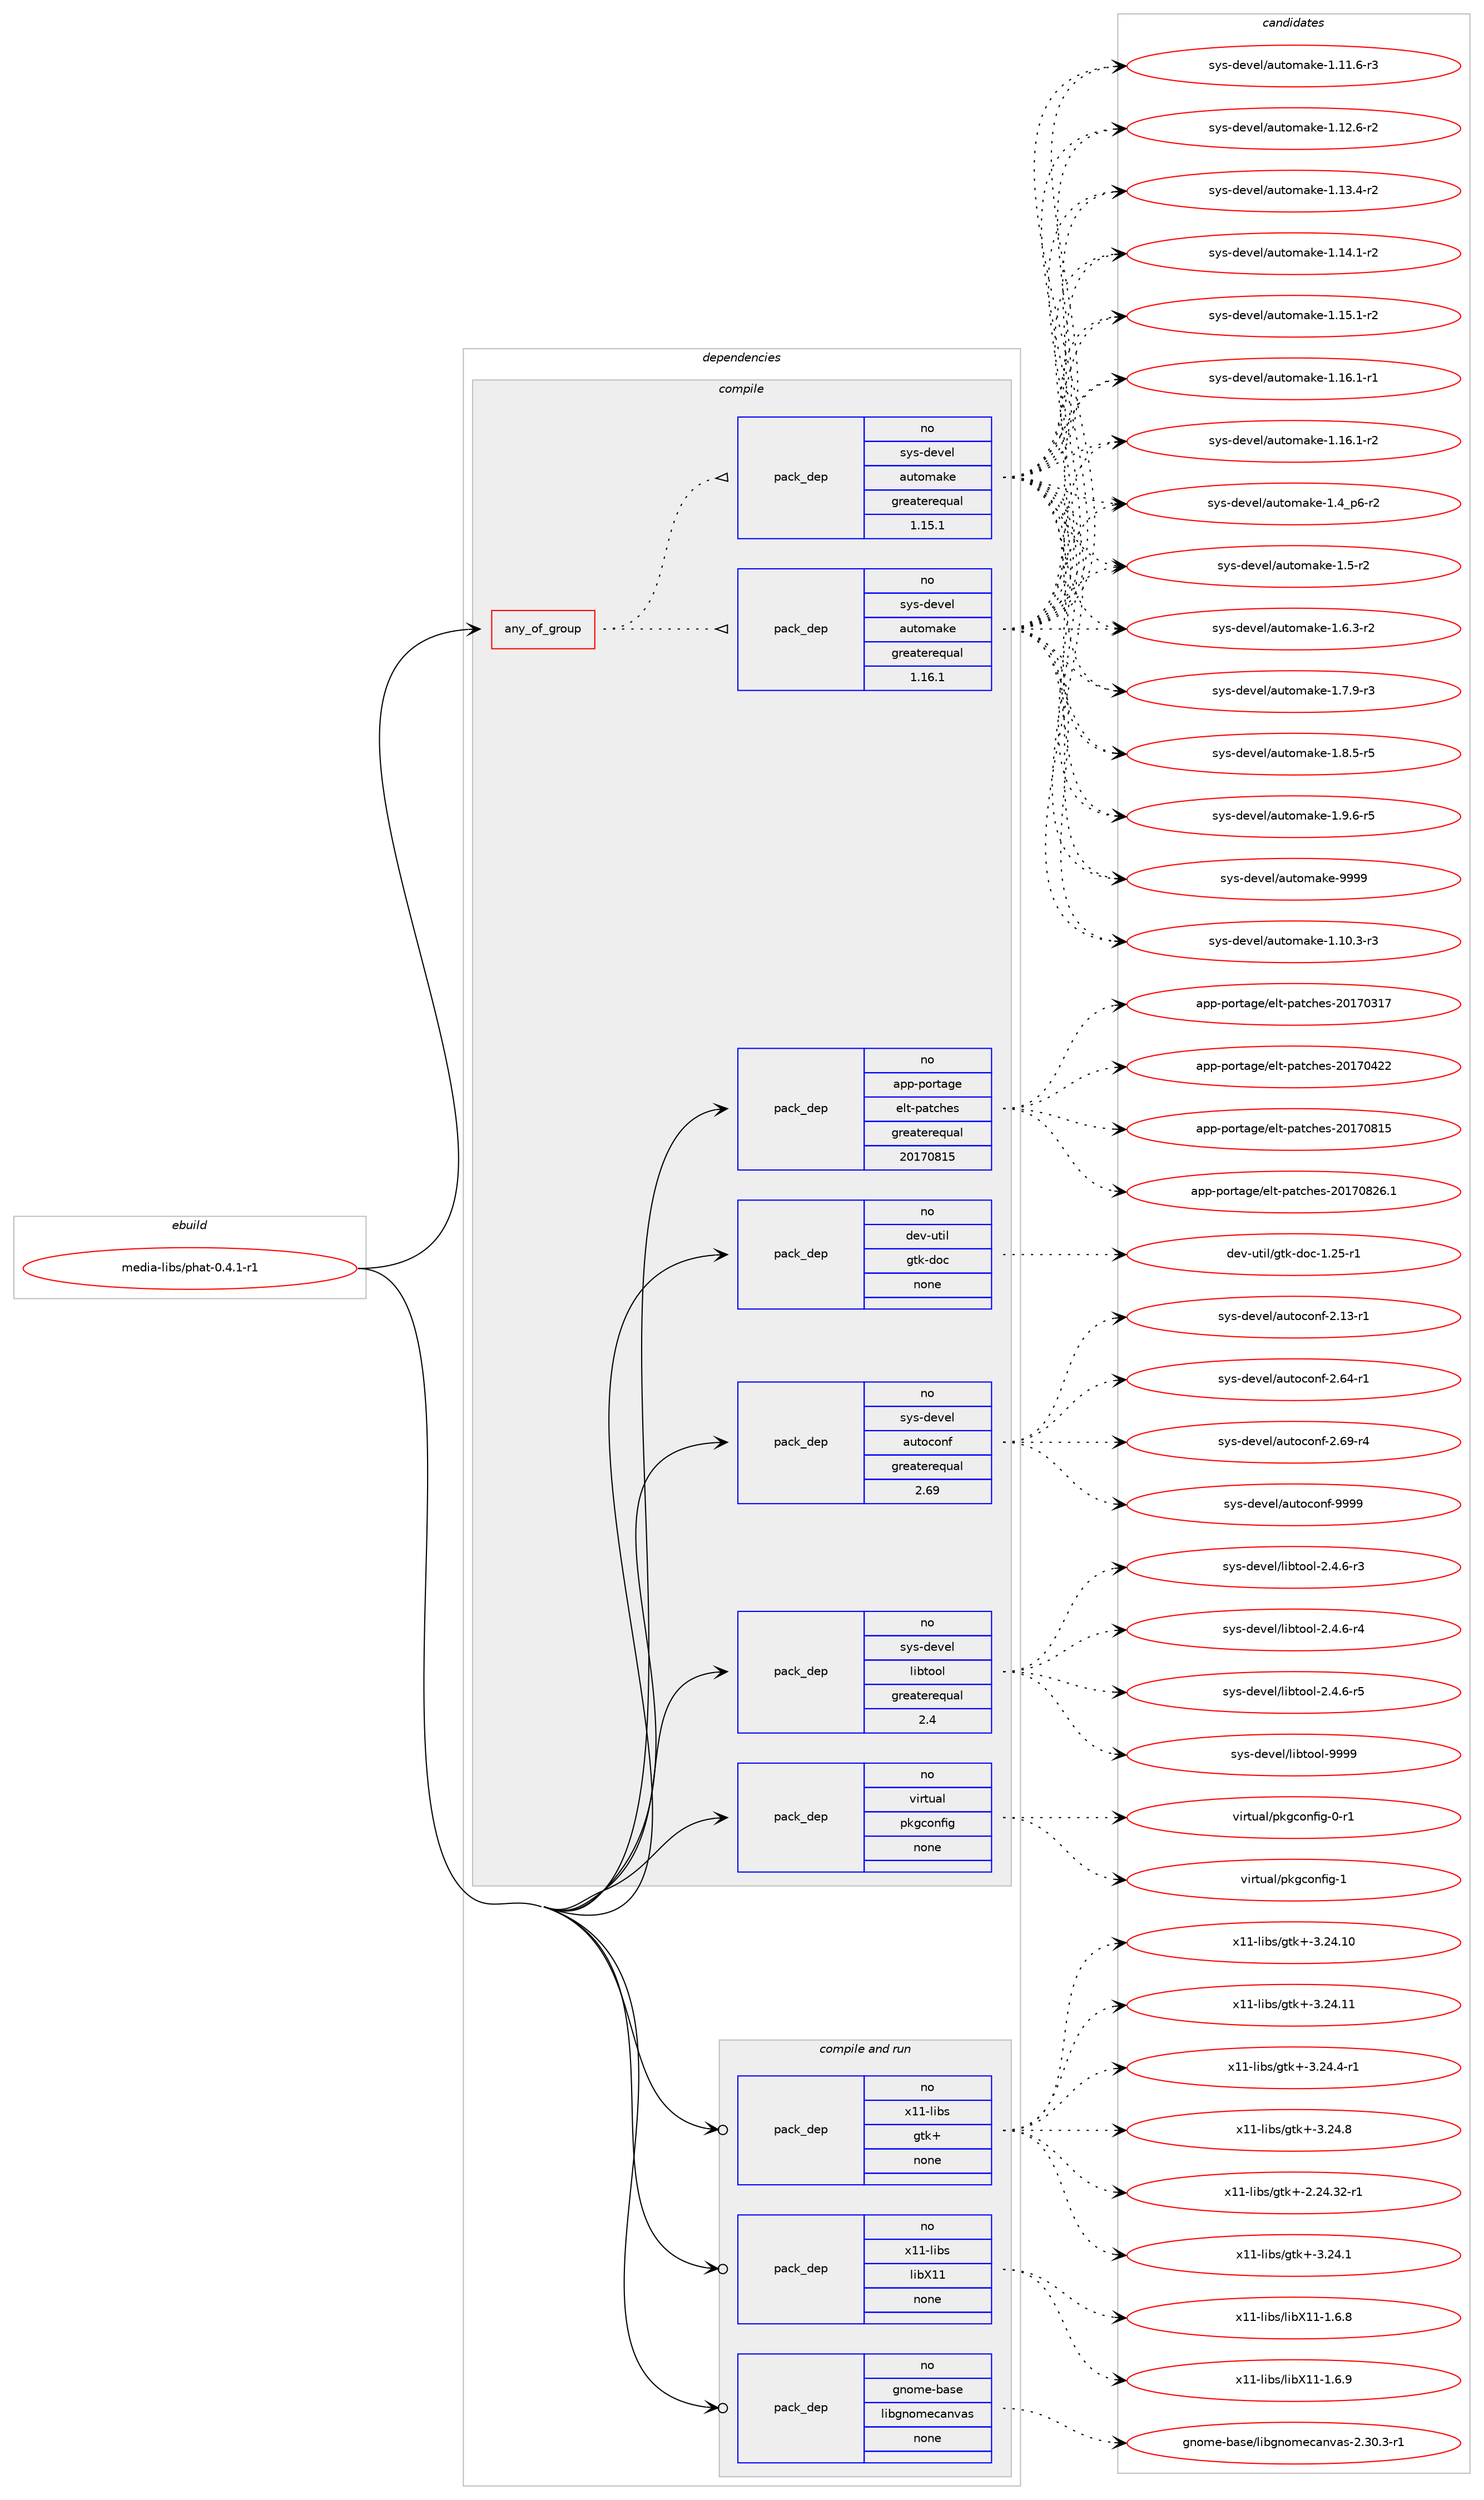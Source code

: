 digraph prolog {

# *************
# Graph options
# *************

newrank=true;
concentrate=true;
compound=true;
graph [rankdir=LR,fontname=Helvetica,fontsize=10,ranksep=1.5];#, ranksep=2.5, nodesep=0.2];
edge  [arrowhead=vee];
node  [fontname=Helvetica,fontsize=10];

# **********
# The ebuild
# **********

subgraph cluster_leftcol {
color=gray;
rank=same;
label=<<i>ebuild</i>>;
id [label="media-libs/phat-0.4.1-r1", color=red, width=4, href="../media-libs/phat-0.4.1-r1.svg"];
}

# ****************
# The dependencies
# ****************

subgraph cluster_midcol {
color=gray;
label=<<i>dependencies</i>>;
subgraph cluster_compile {
fillcolor="#eeeeee";
style=filled;
label=<<i>compile</i>>;
subgraph any13380 {
dependency791103 [label=<<TABLE BORDER="0" CELLBORDER="1" CELLSPACING="0" CELLPADDING="4"><TR><TD CELLPADDING="10">any_of_group</TD></TR></TABLE>>, shape=none, color=red];subgraph pack584698 {
dependency791104 [label=<<TABLE BORDER="0" CELLBORDER="1" CELLSPACING="0" CELLPADDING="4" WIDTH="220"><TR><TD ROWSPAN="6" CELLPADDING="30">pack_dep</TD></TR><TR><TD WIDTH="110">no</TD></TR><TR><TD>sys-devel</TD></TR><TR><TD>automake</TD></TR><TR><TD>greaterequal</TD></TR><TR><TD>1.16.1</TD></TR></TABLE>>, shape=none, color=blue];
}
dependency791103:e -> dependency791104:w [weight=20,style="dotted",arrowhead="oinv"];
subgraph pack584699 {
dependency791105 [label=<<TABLE BORDER="0" CELLBORDER="1" CELLSPACING="0" CELLPADDING="4" WIDTH="220"><TR><TD ROWSPAN="6" CELLPADDING="30">pack_dep</TD></TR><TR><TD WIDTH="110">no</TD></TR><TR><TD>sys-devel</TD></TR><TR><TD>automake</TD></TR><TR><TD>greaterequal</TD></TR><TR><TD>1.15.1</TD></TR></TABLE>>, shape=none, color=blue];
}
dependency791103:e -> dependency791105:w [weight=20,style="dotted",arrowhead="oinv"];
}
id:e -> dependency791103:w [weight=20,style="solid",arrowhead="vee"];
subgraph pack584700 {
dependency791106 [label=<<TABLE BORDER="0" CELLBORDER="1" CELLSPACING="0" CELLPADDING="4" WIDTH="220"><TR><TD ROWSPAN="6" CELLPADDING="30">pack_dep</TD></TR><TR><TD WIDTH="110">no</TD></TR><TR><TD>app-portage</TD></TR><TR><TD>elt-patches</TD></TR><TR><TD>greaterequal</TD></TR><TR><TD>20170815</TD></TR></TABLE>>, shape=none, color=blue];
}
id:e -> dependency791106:w [weight=20,style="solid",arrowhead="vee"];
subgraph pack584701 {
dependency791107 [label=<<TABLE BORDER="0" CELLBORDER="1" CELLSPACING="0" CELLPADDING="4" WIDTH="220"><TR><TD ROWSPAN="6" CELLPADDING="30">pack_dep</TD></TR><TR><TD WIDTH="110">no</TD></TR><TR><TD>dev-util</TD></TR><TR><TD>gtk-doc</TD></TR><TR><TD>none</TD></TR><TR><TD></TD></TR></TABLE>>, shape=none, color=blue];
}
id:e -> dependency791107:w [weight=20,style="solid",arrowhead="vee"];
subgraph pack584702 {
dependency791108 [label=<<TABLE BORDER="0" CELLBORDER="1" CELLSPACING="0" CELLPADDING="4" WIDTH="220"><TR><TD ROWSPAN="6" CELLPADDING="30">pack_dep</TD></TR><TR><TD WIDTH="110">no</TD></TR><TR><TD>sys-devel</TD></TR><TR><TD>autoconf</TD></TR><TR><TD>greaterequal</TD></TR><TR><TD>2.69</TD></TR></TABLE>>, shape=none, color=blue];
}
id:e -> dependency791108:w [weight=20,style="solid",arrowhead="vee"];
subgraph pack584703 {
dependency791109 [label=<<TABLE BORDER="0" CELLBORDER="1" CELLSPACING="0" CELLPADDING="4" WIDTH="220"><TR><TD ROWSPAN="6" CELLPADDING="30">pack_dep</TD></TR><TR><TD WIDTH="110">no</TD></TR><TR><TD>sys-devel</TD></TR><TR><TD>libtool</TD></TR><TR><TD>greaterequal</TD></TR><TR><TD>2.4</TD></TR></TABLE>>, shape=none, color=blue];
}
id:e -> dependency791109:w [weight=20,style="solid",arrowhead="vee"];
subgraph pack584704 {
dependency791110 [label=<<TABLE BORDER="0" CELLBORDER="1" CELLSPACING="0" CELLPADDING="4" WIDTH="220"><TR><TD ROWSPAN="6" CELLPADDING="30">pack_dep</TD></TR><TR><TD WIDTH="110">no</TD></TR><TR><TD>virtual</TD></TR><TR><TD>pkgconfig</TD></TR><TR><TD>none</TD></TR><TR><TD></TD></TR></TABLE>>, shape=none, color=blue];
}
id:e -> dependency791110:w [weight=20,style="solid",arrowhead="vee"];
}
subgraph cluster_compileandrun {
fillcolor="#eeeeee";
style=filled;
label=<<i>compile and run</i>>;
subgraph pack584705 {
dependency791111 [label=<<TABLE BORDER="0" CELLBORDER="1" CELLSPACING="0" CELLPADDING="4" WIDTH="220"><TR><TD ROWSPAN="6" CELLPADDING="30">pack_dep</TD></TR><TR><TD WIDTH="110">no</TD></TR><TR><TD>gnome-base</TD></TR><TR><TD>libgnomecanvas</TD></TR><TR><TD>none</TD></TR><TR><TD></TD></TR></TABLE>>, shape=none, color=blue];
}
id:e -> dependency791111:w [weight=20,style="solid",arrowhead="odotvee"];
subgraph pack584706 {
dependency791112 [label=<<TABLE BORDER="0" CELLBORDER="1" CELLSPACING="0" CELLPADDING="4" WIDTH="220"><TR><TD ROWSPAN="6" CELLPADDING="30">pack_dep</TD></TR><TR><TD WIDTH="110">no</TD></TR><TR><TD>x11-libs</TD></TR><TR><TD>gtk+</TD></TR><TR><TD>none</TD></TR><TR><TD></TD></TR></TABLE>>, shape=none, color=blue];
}
id:e -> dependency791112:w [weight=20,style="solid",arrowhead="odotvee"];
subgraph pack584707 {
dependency791113 [label=<<TABLE BORDER="0" CELLBORDER="1" CELLSPACING="0" CELLPADDING="4" WIDTH="220"><TR><TD ROWSPAN="6" CELLPADDING="30">pack_dep</TD></TR><TR><TD WIDTH="110">no</TD></TR><TR><TD>x11-libs</TD></TR><TR><TD>libX11</TD></TR><TR><TD>none</TD></TR><TR><TD></TD></TR></TABLE>>, shape=none, color=blue];
}
id:e -> dependency791113:w [weight=20,style="solid",arrowhead="odotvee"];
}
subgraph cluster_run {
fillcolor="#eeeeee";
style=filled;
label=<<i>run</i>>;
}
}

# **************
# The candidates
# **************

subgraph cluster_choices {
rank=same;
color=gray;
label=<<i>candidates</i>>;

subgraph choice584698 {
color=black;
nodesep=1;
choice11512111545100101118101108479711711611110997107101454946494846514511451 [label="sys-devel/automake-1.10.3-r3", color=red, width=4,href="../sys-devel/automake-1.10.3-r3.svg"];
choice11512111545100101118101108479711711611110997107101454946494946544511451 [label="sys-devel/automake-1.11.6-r3", color=red, width=4,href="../sys-devel/automake-1.11.6-r3.svg"];
choice11512111545100101118101108479711711611110997107101454946495046544511450 [label="sys-devel/automake-1.12.6-r2", color=red, width=4,href="../sys-devel/automake-1.12.6-r2.svg"];
choice11512111545100101118101108479711711611110997107101454946495146524511450 [label="sys-devel/automake-1.13.4-r2", color=red, width=4,href="../sys-devel/automake-1.13.4-r2.svg"];
choice11512111545100101118101108479711711611110997107101454946495246494511450 [label="sys-devel/automake-1.14.1-r2", color=red, width=4,href="../sys-devel/automake-1.14.1-r2.svg"];
choice11512111545100101118101108479711711611110997107101454946495346494511450 [label="sys-devel/automake-1.15.1-r2", color=red, width=4,href="../sys-devel/automake-1.15.1-r2.svg"];
choice11512111545100101118101108479711711611110997107101454946495446494511449 [label="sys-devel/automake-1.16.1-r1", color=red, width=4,href="../sys-devel/automake-1.16.1-r1.svg"];
choice11512111545100101118101108479711711611110997107101454946495446494511450 [label="sys-devel/automake-1.16.1-r2", color=red, width=4,href="../sys-devel/automake-1.16.1-r2.svg"];
choice115121115451001011181011084797117116111109971071014549465295112544511450 [label="sys-devel/automake-1.4_p6-r2", color=red, width=4,href="../sys-devel/automake-1.4_p6-r2.svg"];
choice11512111545100101118101108479711711611110997107101454946534511450 [label="sys-devel/automake-1.5-r2", color=red, width=4,href="../sys-devel/automake-1.5-r2.svg"];
choice115121115451001011181011084797117116111109971071014549465446514511450 [label="sys-devel/automake-1.6.3-r2", color=red, width=4,href="../sys-devel/automake-1.6.3-r2.svg"];
choice115121115451001011181011084797117116111109971071014549465546574511451 [label="sys-devel/automake-1.7.9-r3", color=red, width=4,href="../sys-devel/automake-1.7.9-r3.svg"];
choice115121115451001011181011084797117116111109971071014549465646534511453 [label="sys-devel/automake-1.8.5-r5", color=red, width=4,href="../sys-devel/automake-1.8.5-r5.svg"];
choice115121115451001011181011084797117116111109971071014549465746544511453 [label="sys-devel/automake-1.9.6-r5", color=red, width=4,href="../sys-devel/automake-1.9.6-r5.svg"];
choice115121115451001011181011084797117116111109971071014557575757 [label="sys-devel/automake-9999", color=red, width=4,href="../sys-devel/automake-9999.svg"];
dependency791104:e -> choice11512111545100101118101108479711711611110997107101454946494846514511451:w [style=dotted,weight="100"];
dependency791104:e -> choice11512111545100101118101108479711711611110997107101454946494946544511451:w [style=dotted,weight="100"];
dependency791104:e -> choice11512111545100101118101108479711711611110997107101454946495046544511450:w [style=dotted,weight="100"];
dependency791104:e -> choice11512111545100101118101108479711711611110997107101454946495146524511450:w [style=dotted,weight="100"];
dependency791104:e -> choice11512111545100101118101108479711711611110997107101454946495246494511450:w [style=dotted,weight="100"];
dependency791104:e -> choice11512111545100101118101108479711711611110997107101454946495346494511450:w [style=dotted,weight="100"];
dependency791104:e -> choice11512111545100101118101108479711711611110997107101454946495446494511449:w [style=dotted,weight="100"];
dependency791104:e -> choice11512111545100101118101108479711711611110997107101454946495446494511450:w [style=dotted,weight="100"];
dependency791104:e -> choice115121115451001011181011084797117116111109971071014549465295112544511450:w [style=dotted,weight="100"];
dependency791104:e -> choice11512111545100101118101108479711711611110997107101454946534511450:w [style=dotted,weight="100"];
dependency791104:e -> choice115121115451001011181011084797117116111109971071014549465446514511450:w [style=dotted,weight="100"];
dependency791104:e -> choice115121115451001011181011084797117116111109971071014549465546574511451:w [style=dotted,weight="100"];
dependency791104:e -> choice115121115451001011181011084797117116111109971071014549465646534511453:w [style=dotted,weight="100"];
dependency791104:e -> choice115121115451001011181011084797117116111109971071014549465746544511453:w [style=dotted,weight="100"];
dependency791104:e -> choice115121115451001011181011084797117116111109971071014557575757:w [style=dotted,weight="100"];
}
subgraph choice584699 {
color=black;
nodesep=1;
choice11512111545100101118101108479711711611110997107101454946494846514511451 [label="sys-devel/automake-1.10.3-r3", color=red, width=4,href="../sys-devel/automake-1.10.3-r3.svg"];
choice11512111545100101118101108479711711611110997107101454946494946544511451 [label="sys-devel/automake-1.11.6-r3", color=red, width=4,href="../sys-devel/automake-1.11.6-r3.svg"];
choice11512111545100101118101108479711711611110997107101454946495046544511450 [label="sys-devel/automake-1.12.6-r2", color=red, width=4,href="../sys-devel/automake-1.12.6-r2.svg"];
choice11512111545100101118101108479711711611110997107101454946495146524511450 [label="sys-devel/automake-1.13.4-r2", color=red, width=4,href="../sys-devel/automake-1.13.4-r2.svg"];
choice11512111545100101118101108479711711611110997107101454946495246494511450 [label="sys-devel/automake-1.14.1-r2", color=red, width=4,href="../sys-devel/automake-1.14.1-r2.svg"];
choice11512111545100101118101108479711711611110997107101454946495346494511450 [label="sys-devel/automake-1.15.1-r2", color=red, width=4,href="../sys-devel/automake-1.15.1-r2.svg"];
choice11512111545100101118101108479711711611110997107101454946495446494511449 [label="sys-devel/automake-1.16.1-r1", color=red, width=4,href="../sys-devel/automake-1.16.1-r1.svg"];
choice11512111545100101118101108479711711611110997107101454946495446494511450 [label="sys-devel/automake-1.16.1-r2", color=red, width=4,href="../sys-devel/automake-1.16.1-r2.svg"];
choice115121115451001011181011084797117116111109971071014549465295112544511450 [label="sys-devel/automake-1.4_p6-r2", color=red, width=4,href="../sys-devel/automake-1.4_p6-r2.svg"];
choice11512111545100101118101108479711711611110997107101454946534511450 [label="sys-devel/automake-1.5-r2", color=red, width=4,href="../sys-devel/automake-1.5-r2.svg"];
choice115121115451001011181011084797117116111109971071014549465446514511450 [label="sys-devel/automake-1.6.3-r2", color=red, width=4,href="../sys-devel/automake-1.6.3-r2.svg"];
choice115121115451001011181011084797117116111109971071014549465546574511451 [label="sys-devel/automake-1.7.9-r3", color=red, width=4,href="../sys-devel/automake-1.7.9-r3.svg"];
choice115121115451001011181011084797117116111109971071014549465646534511453 [label="sys-devel/automake-1.8.5-r5", color=red, width=4,href="../sys-devel/automake-1.8.5-r5.svg"];
choice115121115451001011181011084797117116111109971071014549465746544511453 [label="sys-devel/automake-1.9.6-r5", color=red, width=4,href="../sys-devel/automake-1.9.6-r5.svg"];
choice115121115451001011181011084797117116111109971071014557575757 [label="sys-devel/automake-9999", color=red, width=4,href="../sys-devel/automake-9999.svg"];
dependency791105:e -> choice11512111545100101118101108479711711611110997107101454946494846514511451:w [style=dotted,weight="100"];
dependency791105:e -> choice11512111545100101118101108479711711611110997107101454946494946544511451:w [style=dotted,weight="100"];
dependency791105:e -> choice11512111545100101118101108479711711611110997107101454946495046544511450:w [style=dotted,weight="100"];
dependency791105:e -> choice11512111545100101118101108479711711611110997107101454946495146524511450:w [style=dotted,weight="100"];
dependency791105:e -> choice11512111545100101118101108479711711611110997107101454946495246494511450:w [style=dotted,weight="100"];
dependency791105:e -> choice11512111545100101118101108479711711611110997107101454946495346494511450:w [style=dotted,weight="100"];
dependency791105:e -> choice11512111545100101118101108479711711611110997107101454946495446494511449:w [style=dotted,weight="100"];
dependency791105:e -> choice11512111545100101118101108479711711611110997107101454946495446494511450:w [style=dotted,weight="100"];
dependency791105:e -> choice115121115451001011181011084797117116111109971071014549465295112544511450:w [style=dotted,weight="100"];
dependency791105:e -> choice11512111545100101118101108479711711611110997107101454946534511450:w [style=dotted,weight="100"];
dependency791105:e -> choice115121115451001011181011084797117116111109971071014549465446514511450:w [style=dotted,weight="100"];
dependency791105:e -> choice115121115451001011181011084797117116111109971071014549465546574511451:w [style=dotted,weight="100"];
dependency791105:e -> choice115121115451001011181011084797117116111109971071014549465646534511453:w [style=dotted,weight="100"];
dependency791105:e -> choice115121115451001011181011084797117116111109971071014549465746544511453:w [style=dotted,weight="100"];
dependency791105:e -> choice115121115451001011181011084797117116111109971071014557575757:w [style=dotted,weight="100"];
}
subgraph choice584700 {
color=black;
nodesep=1;
choice97112112451121111141169710310147101108116451129711699104101115455048495548514955 [label="app-portage/elt-patches-20170317", color=red, width=4,href="../app-portage/elt-patches-20170317.svg"];
choice97112112451121111141169710310147101108116451129711699104101115455048495548525050 [label="app-portage/elt-patches-20170422", color=red, width=4,href="../app-portage/elt-patches-20170422.svg"];
choice97112112451121111141169710310147101108116451129711699104101115455048495548564953 [label="app-portage/elt-patches-20170815", color=red, width=4,href="../app-portage/elt-patches-20170815.svg"];
choice971121124511211111411697103101471011081164511297116991041011154550484955485650544649 [label="app-portage/elt-patches-20170826.1", color=red, width=4,href="../app-portage/elt-patches-20170826.1.svg"];
dependency791106:e -> choice97112112451121111141169710310147101108116451129711699104101115455048495548514955:w [style=dotted,weight="100"];
dependency791106:e -> choice97112112451121111141169710310147101108116451129711699104101115455048495548525050:w [style=dotted,weight="100"];
dependency791106:e -> choice97112112451121111141169710310147101108116451129711699104101115455048495548564953:w [style=dotted,weight="100"];
dependency791106:e -> choice971121124511211111411697103101471011081164511297116991041011154550484955485650544649:w [style=dotted,weight="100"];
}
subgraph choice584701 {
color=black;
nodesep=1;
choice1001011184511711610510847103116107451001119945494650534511449 [label="dev-util/gtk-doc-1.25-r1", color=red, width=4,href="../dev-util/gtk-doc-1.25-r1.svg"];
dependency791107:e -> choice1001011184511711610510847103116107451001119945494650534511449:w [style=dotted,weight="100"];
}
subgraph choice584702 {
color=black;
nodesep=1;
choice1151211154510010111810110847971171161119911111010245504649514511449 [label="sys-devel/autoconf-2.13-r1", color=red, width=4,href="../sys-devel/autoconf-2.13-r1.svg"];
choice1151211154510010111810110847971171161119911111010245504654524511449 [label="sys-devel/autoconf-2.64-r1", color=red, width=4,href="../sys-devel/autoconf-2.64-r1.svg"];
choice1151211154510010111810110847971171161119911111010245504654574511452 [label="sys-devel/autoconf-2.69-r4", color=red, width=4,href="../sys-devel/autoconf-2.69-r4.svg"];
choice115121115451001011181011084797117116111991111101024557575757 [label="sys-devel/autoconf-9999", color=red, width=4,href="../sys-devel/autoconf-9999.svg"];
dependency791108:e -> choice1151211154510010111810110847971171161119911111010245504649514511449:w [style=dotted,weight="100"];
dependency791108:e -> choice1151211154510010111810110847971171161119911111010245504654524511449:w [style=dotted,weight="100"];
dependency791108:e -> choice1151211154510010111810110847971171161119911111010245504654574511452:w [style=dotted,weight="100"];
dependency791108:e -> choice115121115451001011181011084797117116111991111101024557575757:w [style=dotted,weight="100"];
}
subgraph choice584703 {
color=black;
nodesep=1;
choice1151211154510010111810110847108105981161111111084550465246544511451 [label="sys-devel/libtool-2.4.6-r3", color=red, width=4,href="../sys-devel/libtool-2.4.6-r3.svg"];
choice1151211154510010111810110847108105981161111111084550465246544511452 [label="sys-devel/libtool-2.4.6-r4", color=red, width=4,href="../sys-devel/libtool-2.4.6-r4.svg"];
choice1151211154510010111810110847108105981161111111084550465246544511453 [label="sys-devel/libtool-2.4.6-r5", color=red, width=4,href="../sys-devel/libtool-2.4.6-r5.svg"];
choice1151211154510010111810110847108105981161111111084557575757 [label="sys-devel/libtool-9999", color=red, width=4,href="../sys-devel/libtool-9999.svg"];
dependency791109:e -> choice1151211154510010111810110847108105981161111111084550465246544511451:w [style=dotted,weight="100"];
dependency791109:e -> choice1151211154510010111810110847108105981161111111084550465246544511452:w [style=dotted,weight="100"];
dependency791109:e -> choice1151211154510010111810110847108105981161111111084550465246544511453:w [style=dotted,weight="100"];
dependency791109:e -> choice1151211154510010111810110847108105981161111111084557575757:w [style=dotted,weight="100"];
}
subgraph choice584704 {
color=black;
nodesep=1;
choice11810511411611797108471121071039911111010210510345484511449 [label="virtual/pkgconfig-0-r1", color=red, width=4,href="../virtual/pkgconfig-0-r1.svg"];
choice1181051141161179710847112107103991111101021051034549 [label="virtual/pkgconfig-1", color=red, width=4,href="../virtual/pkgconfig-1.svg"];
dependency791110:e -> choice11810511411611797108471121071039911111010210510345484511449:w [style=dotted,weight="100"];
dependency791110:e -> choice1181051141161179710847112107103991111101021051034549:w [style=dotted,weight="100"];
}
subgraph choice584705 {
color=black;
nodesep=1;
choice1031101111091014598971151014710810598103110111109101999711011897115455046514846514511449 [label="gnome-base/libgnomecanvas-2.30.3-r1", color=red, width=4,href="../gnome-base/libgnomecanvas-2.30.3-r1.svg"];
dependency791111:e -> choice1031101111091014598971151014710810598103110111109101999711011897115455046514846514511449:w [style=dotted,weight="100"];
}
subgraph choice584706 {
color=black;
nodesep=1;
choice12049494510810598115471031161074345504650524651504511449 [label="x11-libs/gtk+-2.24.32-r1", color=red, width=4,href="../x11-libs/gtk+-2.24.32-r1.svg"];
choice12049494510810598115471031161074345514650524649 [label="x11-libs/gtk+-3.24.1", color=red, width=4,href="../x11-libs/gtk+-3.24.1.svg"];
choice1204949451081059811547103116107434551465052464948 [label="x11-libs/gtk+-3.24.10", color=red, width=4,href="../x11-libs/gtk+-3.24.10.svg"];
choice1204949451081059811547103116107434551465052464949 [label="x11-libs/gtk+-3.24.11", color=red, width=4,href="../x11-libs/gtk+-3.24.11.svg"];
choice120494945108105981154710311610743455146505246524511449 [label="x11-libs/gtk+-3.24.4-r1", color=red, width=4,href="../x11-libs/gtk+-3.24.4-r1.svg"];
choice12049494510810598115471031161074345514650524656 [label="x11-libs/gtk+-3.24.8", color=red, width=4,href="../x11-libs/gtk+-3.24.8.svg"];
dependency791112:e -> choice12049494510810598115471031161074345504650524651504511449:w [style=dotted,weight="100"];
dependency791112:e -> choice12049494510810598115471031161074345514650524649:w [style=dotted,weight="100"];
dependency791112:e -> choice1204949451081059811547103116107434551465052464948:w [style=dotted,weight="100"];
dependency791112:e -> choice1204949451081059811547103116107434551465052464949:w [style=dotted,weight="100"];
dependency791112:e -> choice120494945108105981154710311610743455146505246524511449:w [style=dotted,weight="100"];
dependency791112:e -> choice12049494510810598115471031161074345514650524656:w [style=dotted,weight="100"];
}
subgraph choice584707 {
color=black;
nodesep=1;
choice120494945108105981154710810598884949454946544656 [label="x11-libs/libX11-1.6.8", color=red, width=4,href="../x11-libs/libX11-1.6.8.svg"];
choice120494945108105981154710810598884949454946544657 [label="x11-libs/libX11-1.6.9", color=red, width=4,href="../x11-libs/libX11-1.6.9.svg"];
dependency791113:e -> choice120494945108105981154710810598884949454946544656:w [style=dotted,weight="100"];
dependency791113:e -> choice120494945108105981154710810598884949454946544657:w [style=dotted,weight="100"];
}
}

}
